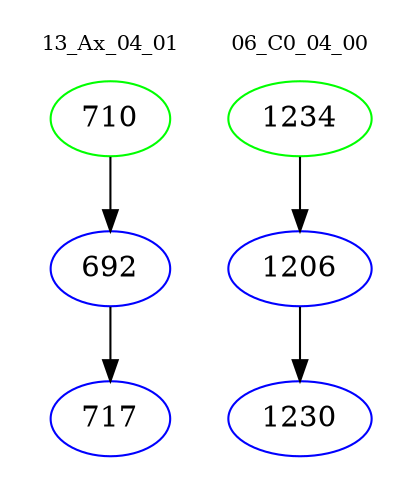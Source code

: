 digraph{
subgraph cluster_0 {
color = white
label = "13_Ax_04_01";
fontsize=10;
T0_710 [label="710", color="green"]
T0_710 -> T0_692 [color="black"]
T0_692 [label="692", color="blue"]
T0_692 -> T0_717 [color="black"]
T0_717 [label="717", color="blue"]
}
subgraph cluster_1 {
color = white
label = "06_C0_04_00";
fontsize=10;
T1_1234 [label="1234", color="green"]
T1_1234 -> T1_1206 [color="black"]
T1_1206 [label="1206", color="blue"]
T1_1206 -> T1_1230 [color="black"]
T1_1230 [label="1230", color="blue"]
}
}
